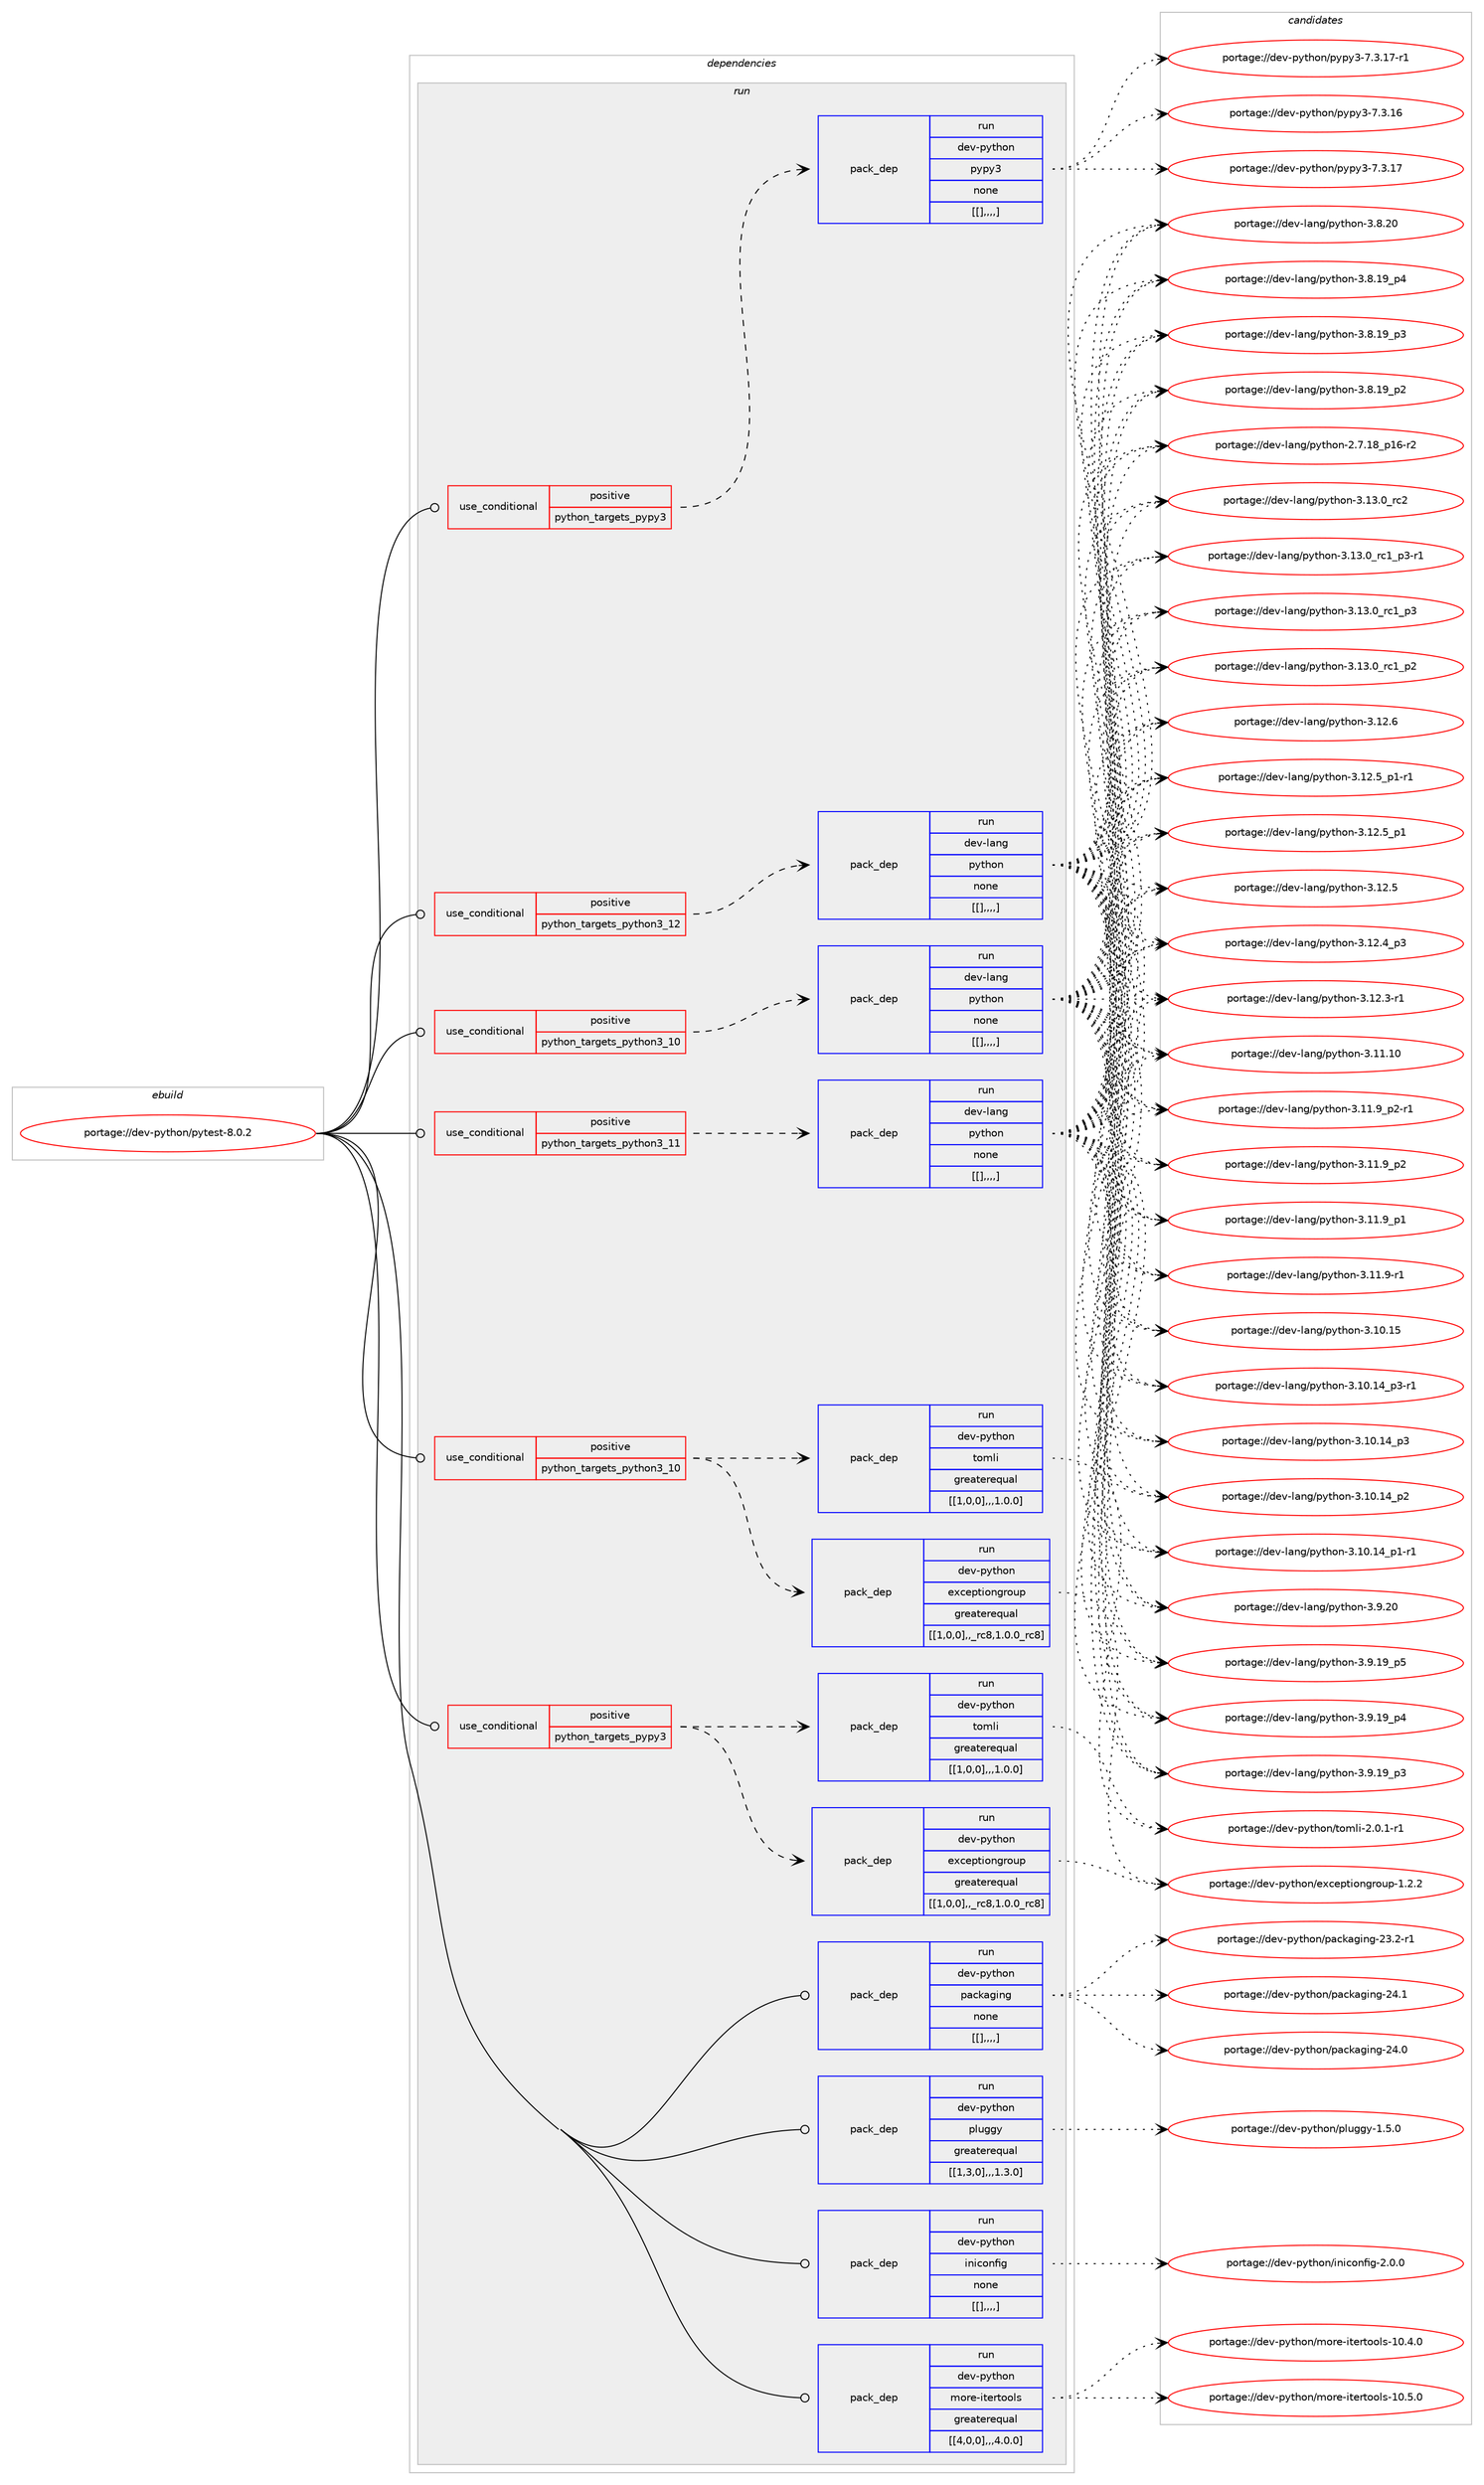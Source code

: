 digraph prolog {

# *************
# Graph options
# *************

newrank=true;
concentrate=true;
compound=true;
graph [rankdir=LR,fontname=Helvetica,fontsize=10,ranksep=1.5];#, ranksep=2.5, nodesep=0.2];
edge  [arrowhead=vee];
node  [fontname=Helvetica,fontsize=10];

# **********
# The ebuild
# **********

subgraph cluster_leftcol {
color=gray;
label=<<i>ebuild</i>>;
id [label="portage://dev-python/pytest-8.0.2", color=red, width=4, href="../dev-python/pytest-8.0.2.svg"];
}

# ****************
# The dependencies
# ****************

subgraph cluster_midcol {
color=gray;
label=<<i>dependencies</i>>;
subgraph cluster_compile {
fillcolor="#eeeeee";
style=filled;
label=<<i>compile</i>>;
}
subgraph cluster_compileandrun {
fillcolor="#eeeeee";
style=filled;
label=<<i>compile and run</i>>;
}
subgraph cluster_run {
fillcolor="#eeeeee";
style=filled;
label=<<i>run</i>>;
subgraph cond38743 {
dependency160692 [label=<<TABLE BORDER="0" CELLBORDER="1" CELLSPACING="0" CELLPADDING="4"><TR><TD ROWSPAN="3" CELLPADDING="10">use_conditional</TD></TR><TR><TD>positive</TD></TR><TR><TD>python_targets_pypy3</TD></TR></TABLE>>, shape=none, color=red];
subgraph pack120693 {
dependency160693 [label=<<TABLE BORDER="0" CELLBORDER="1" CELLSPACING="0" CELLPADDING="4" WIDTH="220"><TR><TD ROWSPAN="6" CELLPADDING="30">pack_dep</TD></TR><TR><TD WIDTH="110">run</TD></TR><TR><TD>dev-python</TD></TR><TR><TD>exceptiongroup</TD></TR><TR><TD>greaterequal</TD></TR><TR><TD>[[1,0,0],,_rc8,1.0.0_rc8]</TD></TR></TABLE>>, shape=none, color=blue];
}
dependency160692:e -> dependency160693:w [weight=20,style="dashed",arrowhead="vee"];
subgraph pack120694 {
dependency160694 [label=<<TABLE BORDER="0" CELLBORDER="1" CELLSPACING="0" CELLPADDING="4" WIDTH="220"><TR><TD ROWSPAN="6" CELLPADDING="30">pack_dep</TD></TR><TR><TD WIDTH="110">run</TD></TR><TR><TD>dev-python</TD></TR><TR><TD>tomli</TD></TR><TR><TD>greaterequal</TD></TR><TR><TD>[[1,0,0],,,1.0.0]</TD></TR></TABLE>>, shape=none, color=blue];
}
dependency160692:e -> dependency160694:w [weight=20,style="dashed",arrowhead="vee"];
}
id:e -> dependency160692:w [weight=20,style="solid",arrowhead="odot"];
subgraph cond38744 {
dependency160695 [label=<<TABLE BORDER="0" CELLBORDER="1" CELLSPACING="0" CELLPADDING="4"><TR><TD ROWSPAN="3" CELLPADDING="10">use_conditional</TD></TR><TR><TD>positive</TD></TR><TR><TD>python_targets_pypy3</TD></TR></TABLE>>, shape=none, color=red];
subgraph pack120695 {
dependency160696 [label=<<TABLE BORDER="0" CELLBORDER="1" CELLSPACING="0" CELLPADDING="4" WIDTH="220"><TR><TD ROWSPAN="6" CELLPADDING="30">pack_dep</TD></TR><TR><TD WIDTH="110">run</TD></TR><TR><TD>dev-python</TD></TR><TR><TD>pypy3</TD></TR><TR><TD>none</TD></TR><TR><TD>[[],,,,]</TD></TR></TABLE>>, shape=none, color=blue];
}
dependency160695:e -> dependency160696:w [weight=20,style="dashed",arrowhead="vee"];
}
id:e -> dependency160695:w [weight=20,style="solid",arrowhead="odot"];
subgraph cond38745 {
dependency160697 [label=<<TABLE BORDER="0" CELLBORDER="1" CELLSPACING="0" CELLPADDING="4"><TR><TD ROWSPAN="3" CELLPADDING="10">use_conditional</TD></TR><TR><TD>positive</TD></TR><TR><TD>python_targets_python3_10</TD></TR></TABLE>>, shape=none, color=red];
subgraph pack120696 {
dependency160698 [label=<<TABLE BORDER="0" CELLBORDER="1" CELLSPACING="0" CELLPADDING="4" WIDTH="220"><TR><TD ROWSPAN="6" CELLPADDING="30">pack_dep</TD></TR><TR><TD WIDTH="110">run</TD></TR><TR><TD>dev-lang</TD></TR><TR><TD>python</TD></TR><TR><TD>none</TD></TR><TR><TD>[[],,,,]</TD></TR></TABLE>>, shape=none, color=blue];
}
dependency160697:e -> dependency160698:w [weight=20,style="dashed",arrowhead="vee"];
}
id:e -> dependency160697:w [weight=20,style="solid",arrowhead="odot"];
subgraph cond38746 {
dependency160699 [label=<<TABLE BORDER="0" CELLBORDER="1" CELLSPACING="0" CELLPADDING="4"><TR><TD ROWSPAN="3" CELLPADDING="10">use_conditional</TD></TR><TR><TD>positive</TD></TR><TR><TD>python_targets_python3_10</TD></TR></TABLE>>, shape=none, color=red];
subgraph pack120697 {
dependency160700 [label=<<TABLE BORDER="0" CELLBORDER="1" CELLSPACING="0" CELLPADDING="4" WIDTH="220"><TR><TD ROWSPAN="6" CELLPADDING="30">pack_dep</TD></TR><TR><TD WIDTH="110">run</TD></TR><TR><TD>dev-python</TD></TR><TR><TD>exceptiongroup</TD></TR><TR><TD>greaterequal</TD></TR><TR><TD>[[1,0,0],,_rc8,1.0.0_rc8]</TD></TR></TABLE>>, shape=none, color=blue];
}
dependency160699:e -> dependency160700:w [weight=20,style="dashed",arrowhead="vee"];
subgraph pack120698 {
dependency160701 [label=<<TABLE BORDER="0" CELLBORDER="1" CELLSPACING="0" CELLPADDING="4" WIDTH="220"><TR><TD ROWSPAN="6" CELLPADDING="30">pack_dep</TD></TR><TR><TD WIDTH="110">run</TD></TR><TR><TD>dev-python</TD></TR><TR><TD>tomli</TD></TR><TR><TD>greaterequal</TD></TR><TR><TD>[[1,0,0],,,1.0.0]</TD></TR></TABLE>>, shape=none, color=blue];
}
dependency160699:e -> dependency160701:w [weight=20,style="dashed",arrowhead="vee"];
}
id:e -> dependency160699:w [weight=20,style="solid",arrowhead="odot"];
subgraph cond38747 {
dependency160702 [label=<<TABLE BORDER="0" CELLBORDER="1" CELLSPACING="0" CELLPADDING="4"><TR><TD ROWSPAN="3" CELLPADDING="10">use_conditional</TD></TR><TR><TD>positive</TD></TR><TR><TD>python_targets_python3_11</TD></TR></TABLE>>, shape=none, color=red];
subgraph pack120699 {
dependency160703 [label=<<TABLE BORDER="0" CELLBORDER="1" CELLSPACING="0" CELLPADDING="4" WIDTH="220"><TR><TD ROWSPAN="6" CELLPADDING="30">pack_dep</TD></TR><TR><TD WIDTH="110">run</TD></TR><TR><TD>dev-lang</TD></TR><TR><TD>python</TD></TR><TR><TD>none</TD></TR><TR><TD>[[],,,,]</TD></TR></TABLE>>, shape=none, color=blue];
}
dependency160702:e -> dependency160703:w [weight=20,style="dashed",arrowhead="vee"];
}
id:e -> dependency160702:w [weight=20,style="solid",arrowhead="odot"];
subgraph cond38748 {
dependency160704 [label=<<TABLE BORDER="0" CELLBORDER="1" CELLSPACING="0" CELLPADDING="4"><TR><TD ROWSPAN="3" CELLPADDING="10">use_conditional</TD></TR><TR><TD>positive</TD></TR><TR><TD>python_targets_python3_12</TD></TR></TABLE>>, shape=none, color=red];
subgraph pack120700 {
dependency160705 [label=<<TABLE BORDER="0" CELLBORDER="1" CELLSPACING="0" CELLPADDING="4" WIDTH="220"><TR><TD ROWSPAN="6" CELLPADDING="30">pack_dep</TD></TR><TR><TD WIDTH="110">run</TD></TR><TR><TD>dev-lang</TD></TR><TR><TD>python</TD></TR><TR><TD>none</TD></TR><TR><TD>[[],,,,]</TD></TR></TABLE>>, shape=none, color=blue];
}
dependency160704:e -> dependency160705:w [weight=20,style="dashed",arrowhead="vee"];
}
id:e -> dependency160704:w [weight=20,style="solid",arrowhead="odot"];
subgraph pack120701 {
dependency160706 [label=<<TABLE BORDER="0" CELLBORDER="1" CELLSPACING="0" CELLPADDING="4" WIDTH="220"><TR><TD ROWSPAN="6" CELLPADDING="30">pack_dep</TD></TR><TR><TD WIDTH="110">run</TD></TR><TR><TD>dev-python</TD></TR><TR><TD>iniconfig</TD></TR><TR><TD>none</TD></TR><TR><TD>[[],,,,]</TD></TR></TABLE>>, shape=none, color=blue];
}
id:e -> dependency160706:w [weight=20,style="solid",arrowhead="odot"];
subgraph pack120702 {
dependency160707 [label=<<TABLE BORDER="0" CELLBORDER="1" CELLSPACING="0" CELLPADDING="4" WIDTH="220"><TR><TD ROWSPAN="6" CELLPADDING="30">pack_dep</TD></TR><TR><TD WIDTH="110">run</TD></TR><TR><TD>dev-python</TD></TR><TR><TD>more-itertools</TD></TR><TR><TD>greaterequal</TD></TR><TR><TD>[[4,0,0],,,4.0.0]</TD></TR></TABLE>>, shape=none, color=blue];
}
id:e -> dependency160707:w [weight=20,style="solid",arrowhead="odot"];
subgraph pack120703 {
dependency160708 [label=<<TABLE BORDER="0" CELLBORDER="1" CELLSPACING="0" CELLPADDING="4" WIDTH="220"><TR><TD ROWSPAN="6" CELLPADDING="30">pack_dep</TD></TR><TR><TD WIDTH="110">run</TD></TR><TR><TD>dev-python</TD></TR><TR><TD>packaging</TD></TR><TR><TD>none</TD></TR><TR><TD>[[],,,,]</TD></TR></TABLE>>, shape=none, color=blue];
}
id:e -> dependency160708:w [weight=20,style="solid",arrowhead="odot"];
subgraph pack120704 {
dependency160709 [label=<<TABLE BORDER="0" CELLBORDER="1" CELLSPACING="0" CELLPADDING="4" WIDTH="220"><TR><TD ROWSPAN="6" CELLPADDING="30">pack_dep</TD></TR><TR><TD WIDTH="110">run</TD></TR><TR><TD>dev-python</TD></TR><TR><TD>pluggy</TD></TR><TR><TD>greaterequal</TD></TR><TR><TD>[[1,3,0],,,1.3.0]</TD></TR></TABLE>>, shape=none, color=blue];
}
id:e -> dependency160709:w [weight=20,style="solid",arrowhead="odot"];
}
}

# **************
# The candidates
# **************

subgraph cluster_choices {
rank=same;
color=gray;
label=<<i>candidates</i>>;

subgraph choice120693 {
color=black;
nodesep=1;
choice100101118451121211161041111104710112099101112116105111110103114111117112454946504650 [label="portage://dev-python/exceptiongroup-1.2.2", color=red, width=4,href="../dev-python/exceptiongroup-1.2.2.svg"];
dependency160693:e -> choice100101118451121211161041111104710112099101112116105111110103114111117112454946504650:w [style=dotted,weight="100"];
}
subgraph choice120694 {
color=black;
nodesep=1;
choice10010111845112121116104111110471161111091081054550464846494511449 [label="portage://dev-python/tomli-2.0.1-r1", color=red, width=4,href="../dev-python/tomli-2.0.1-r1.svg"];
dependency160694:e -> choice10010111845112121116104111110471161111091081054550464846494511449:w [style=dotted,weight="100"];
}
subgraph choice120695 {
color=black;
nodesep=1;
choice100101118451121211161041111104711212111212151455546514649554511449 [label="portage://dev-python/pypy3-7.3.17-r1", color=red, width=4,href="../dev-python/pypy3-7.3.17-r1.svg"];
choice10010111845112121116104111110471121211121215145554651464955 [label="portage://dev-python/pypy3-7.3.17", color=red, width=4,href="../dev-python/pypy3-7.3.17.svg"];
choice10010111845112121116104111110471121211121215145554651464954 [label="portage://dev-python/pypy3-7.3.16", color=red, width=4,href="../dev-python/pypy3-7.3.16.svg"];
dependency160696:e -> choice100101118451121211161041111104711212111212151455546514649554511449:w [style=dotted,weight="100"];
dependency160696:e -> choice10010111845112121116104111110471121211121215145554651464955:w [style=dotted,weight="100"];
dependency160696:e -> choice10010111845112121116104111110471121211121215145554651464954:w [style=dotted,weight="100"];
}
subgraph choice120696 {
color=black;
nodesep=1;
choice10010111845108971101034711212111610411111045514649514648951149950 [label="portage://dev-lang/python-3.13.0_rc2", color=red, width=4,href="../dev-lang/python-3.13.0_rc2.svg"];
choice1001011184510897110103471121211161041111104551464951464895114994995112514511449 [label="portage://dev-lang/python-3.13.0_rc1_p3-r1", color=red, width=4,href="../dev-lang/python-3.13.0_rc1_p3-r1.svg"];
choice100101118451089711010347112121116104111110455146495146489511499499511251 [label="portage://dev-lang/python-3.13.0_rc1_p3", color=red, width=4,href="../dev-lang/python-3.13.0_rc1_p3.svg"];
choice100101118451089711010347112121116104111110455146495146489511499499511250 [label="portage://dev-lang/python-3.13.0_rc1_p2", color=red, width=4,href="../dev-lang/python-3.13.0_rc1_p2.svg"];
choice10010111845108971101034711212111610411111045514649504654 [label="portage://dev-lang/python-3.12.6", color=red, width=4,href="../dev-lang/python-3.12.6.svg"];
choice1001011184510897110103471121211161041111104551464950465395112494511449 [label="portage://dev-lang/python-3.12.5_p1-r1", color=red, width=4,href="../dev-lang/python-3.12.5_p1-r1.svg"];
choice100101118451089711010347112121116104111110455146495046539511249 [label="portage://dev-lang/python-3.12.5_p1", color=red, width=4,href="../dev-lang/python-3.12.5_p1.svg"];
choice10010111845108971101034711212111610411111045514649504653 [label="portage://dev-lang/python-3.12.5", color=red, width=4,href="../dev-lang/python-3.12.5.svg"];
choice100101118451089711010347112121116104111110455146495046529511251 [label="portage://dev-lang/python-3.12.4_p3", color=red, width=4,href="../dev-lang/python-3.12.4_p3.svg"];
choice100101118451089711010347112121116104111110455146495046514511449 [label="portage://dev-lang/python-3.12.3-r1", color=red, width=4,href="../dev-lang/python-3.12.3-r1.svg"];
choice1001011184510897110103471121211161041111104551464949464948 [label="portage://dev-lang/python-3.11.10", color=red, width=4,href="../dev-lang/python-3.11.10.svg"];
choice1001011184510897110103471121211161041111104551464949465795112504511449 [label="portage://dev-lang/python-3.11.9_p2-r1", color=red, width=4,href="../dev-lang/python-3.11.9_p2-r1.svg"];
choice100101118451089711010347112121116104111110455146494946579511250 [label="portage://dev-lang/python-3.11.9_p2", color=red, width=4,href="../dev-lang/python-3.11.9_p2.svg"];
choice100101118451089711010347112121116104111110455146494946579511249 [label="portage://dev-lang/python-3.11.9_p1", color=red, width=4,href="../dev-lang/python-3.11.9_p1.svg"];
choice100101118451089711010347112121116104111110455146494946574511449 [label="portage://dev-lang/python-3.11.9-r1", color=red, width=4,href="../dev-lang/python-3.11.9-r1.svg"];
choice1001011184510897110103471121211161041111104551464948464953 [label="portage://dev-lang/python-3.10.15", color=red, width=4,href="../dev-lang/python-3.10.15.svg"];
choice100101118451089711010347112121116104111110455146494846495295112514511449 [label="portage://dev-lang/python-3.10.14_p3-r1", color=red, width=4,href="../dev-lang/python-3.10.14_p3-r1.svg"];
choice10010111845108971101034711212111610411111045514649484649529511251 [label="portage://dev-lang/python-3.10.14_p3", color=red, width=4,href="../dev-lang/python-3.10.14_p3.svg"];
choice10010111845108971101034711212111610411111045514649484649529511250 [label="portage://dev-lang/python-3.10.14_p2", color=red, width=4,href="../dev-lang/python-3.10.14_p2.svg"];
choice100101118451089711010347112121116104111110455146494846495295112494511449 [label="portage://dev-lang/python-3.10.14_p1-r1", color=red, width=4,href="../dev-lang/python-3.10.14_p1-r1.svg"];
choice10010111845108971101034711212111610411111045514657465048 [label="portage://dev-lang/python-3.9.20", color=red, width=4,href="../dev-lang/python-3.9.20.svg"];
choice100101118451089711010347112121116104111110455146574649579511253 [label="portage://dev-lang/python-3.9.19_p5", color=red, width=4,href="../dev-lang/python-3.9.19_p5.svg"];
choice100101118451089711010347112121116104111110455146574649579511252 [label="portage://dev-lang/python-3.9.19_p4", color=red, width=4,href="../dev-lang/python-3.9.19_p4.svg"];
choice100101118451089711010347112121116104111110455146574649579511251 [label="portage://dev-lang/python-3.9.19_p3", color=red, width=4,href="../dev-lang/python-3.9.19_p3.svg"];
choice10010111845108971101034711212111610411111045514656465048 [label="portage://dev-lang/python-3.8.20", color=red, width=4,href="../dev-lang/python-3.8.20.svg"];
choice100101118451089711010347112121116104111110455146564649579511252 [label="portage://dev-lang/python-3.8.19_p4", color=red, width=4,href="../dev-lang/python-3.8.19_p4.svg"];
choice100101118451089711010347112121116104111110455146564649579511251 [label="portage://dev-lang/python-3.8.19_p3", color=red, width=4,href="../dev-lang/python-3.8.19_p3.svg"];
choice100101118451089711010347112121116104111110455146564649579511250 [label="portage://dev-lang/python-3.8.19_p2", color=red, width=4,href="../dev-lang/python-3.8.19_p2.svg"];
choice100101118451089711010347112121116104111110455046554649569511249544511450 [label="portage://dev-lang/python-2.7.18_p16-r2", color=red, width=4,href="../dev-lang/python-2.7.18_p16-r2.svg"];
dependency160698:e -> choice10010111845108971101034711212111610411111045514649514648951149950:w [style=dotted,weight="100"];
dependency160698:e -> choice1001011184510897110103471121211161041111104551464951464895114994995112514511449:w [style=dotted,weight="100"];
dependency160698:e -> choice100101118451089711010347112121116104111110455146495146489511499499511251:w [style=dotted,weight="100"];
dependency160698:e -> choice100101118451089711010347112121116104111110455146495146489511499499511250:w [style=dotted,weight="100"];
dependency160698:e -> choice10010111845108971101034711212111610411111045514649504654:w [style=dotted,weight="100"];
dependency160698:e -> choice1001011184510897110103471121211161041111104551464950465395112494511449:w [style=dotted,weight="100"];
dependency160698:e -> choice100101118451089711010347112121116104111110455146495046539511249:w [style=dotted,weight="100"];
dependency160698:e -> choice10010111845108971101034711212111610411111045514649504653:w [style=dotted,weight="100"];
dependency160698:e -> choice100101118451089711010347112121116104111110455146495046529511251:w [style=dotted,weight="100"];
dependency160698:e -> choice100101118451089711010347112121116104111110455146495046514511449:w [style=dotted,weight="100"];
dependency160698:e -> choice1001011184510897110103471121211161041111104551464949464948:w [style=dotted,weight="100"];
dependency160698:e -> choice1001011184510897110103471121211161041111104551464949465795112504511449:w [style=dotted,weight="100"];
dependency160698:e -> choice100101118451089711010347112121116104111110455146494946579511250:w [style=dotted,weight="100"];
dependency160698:e -> choice100101118451089711010347112121116104111110455146494946579511249:w [style=dotted,weight="100"];
dependency160698:e -> choice100101118451089711010347112121116104111110455146494946574511449:w [style=dotted,weight="100"];
dependency160698:e -> choice1001011184510897110103471121211161041111104551464948464953:w [style=dotted,weight="100"];
dependency160698:e -> choice100101118451089711010347112121116104111110455146494846495295112514511449:w [style=dotted,weight="100"];
dependency160698:e -> choice10010111845108971101034711212111610411111045514649484649529511251:w [style=dotted,weight="100"];
dependency160698:e -> choice10010111845108971101034711212111610411111045514649484649529511250:w [style=dotted,weight="100"];
dependency160698:e -> choice100101118451089711010347112121116104111110455146494846495295112494511449:w [style=dotted,weight="100"];
dependency160698:e -> choice10010111845108971101034711212111610411111045514657465048:w [style=dotted,weight="100"];
dependency160698:e -> choice100101118451089711010347112121116104111110455146574649579511253:w [style=dotted,weight="100"];
dependency160698:e -> choice100101118451089711010347112121116104111110455146574649579511252:w [style=dotted,weight="100"];
dependency160698:e -> choice100101118451089711010347112121116104111110455146574649579511251:w [style=dotted,weight="100"];
dependency160698:e -> choice10010111845108971101034711212111610411111045514656465048:w [style=dotted,weight="100"];
dependency160698:e -> choice100101118451089711010347112121116104111110455146564649579511252:w [style=dotted,weight="100"];
dependency160698:e -> choice100101118451089711010347112121116104111110455146564649579511251:w [style=dotted,weight="100"];
dependency160698:e -> choice100101118451089711010347112121116104111110455146564649579511250:w [style=dotted,weight="100"];
dependency160698:e -> choice100101118451089711010347112121116104111110455046554649569511249544511450:w [style=dotted,weight="100"];
}
subgraph choice120697 {
color=black;
nodesep=1;
choice100101118451121211161041111104710112099101112116105111110103114111117112454946504650 [label="portage://dev-python/exceptiongroup-1.2.2", color=red, width=4,href="../dev-python/exceptiongroup-1.2.2.svg"];
dependency160700:e -> choice100101118451121211161041111104710112099101112116105111110103114111117112454946504650:w [style=dotted,weight="100"];
}
subgraph choice120698 {
color=black;
nodesep=1;
choice10010111845112121116104111110471161111091081054550464846494511449 [label="portage://dev-python/tomli-2.0.1-r1", color=red, width=4,href="../dev-python/tomli-2.0.1-r1.svg"];
dependency160701:e -> choice10010111845112121116104111110471161111091081054550464846494511449:w [style=dotted,weight="100"];
}
subgraph choice120699 {
color=black;
nodesep=1;
choice10010111845108971101034711212111610411111045514649514648951149950 [label="portage://dev-lang/python-3.13.0_rc2", color=red, width=4,href="../dev-lang/python-3.13.0_rc2.svg"];
choice1001011184510897110103471121211161041111104551464951464895114994995112514511449 [label="portage://dev-lang/python-3.13.0_rc1_p3-r1", color=red, width=4,href="../dev-lang/python-3.13.0_rc1_p3-r1.svg"];
choice100101118451089711010347112121116104111110455146495146489511499499511251 [label="portage://dev-lang/python-3.13.0_rc1_p3", color=red, width=4,href="../dev-lang/python-3.13.0_rc1_p3.svg"];
choice100101118451089711010347112121116104111110455146495146489511499499511250 [label="portage://dev-lang/python-3.13.0_rc1_p2", color=red, width=4,href="../dev-lang/python-3.13.0_rc1_p2.svg"];
choice10010111845108971101034711212111610411111045514649504654 [label="portage://dev-lang/python-3.12.6", color=red, width=4,href="../dev-lang/python-3.12.6.svg"];
choice1001011184510897110103471121211161041111104551464950465395112494511449 [label="portage://dev-lang/python-3.12.5_p1-r1", color=red, width=4,href="../dev-lang/python-3.12.5_p1-r1.svg"];
choice100101118451089711010347112121116104111110455146495046539511249 [label="portage://dev-lang/python-3.12.5_p1", color=red, width=4,href="../dev-lang/python-3.12.5_p1.svg"];
choice10010111845108971101034711212111610411111045514649504653 [label="portage://dev-lang/python-3.12.5", color=red, width=4,href="../dev-lang/python-3.12.5.svg"];
choice100101118451089711010347112121116104111110455146495046529511251 [label="portage://dev-lang/python-3.12.4_p3", color=red, width=4,href="../dev-lang/python-3.12.4_p3.svg"];
choice100101118451089711010347112121116104111110455146495046514511449 [label="portage://dev-lang/python-3.12.3-r1", color=red, width=4,href="../dev-lang/python-3.12.3-r1.svg"];
choice1001011184510897110103471121211161041111104551464949464948 [label="portage://dev-lang/python-3.11.10", color=red, width=4,href="../dev-lang/python-3.11.10.svg"];
choice1001011184510897110103471121211161041111104551464949465795112504511449 [label="portage://dev-lang/python-3.11.9_p2-r1", color=red, width=4,href="../dev-lang/python-3.11.9_p2-r1.svg"];
choice100101118451089711010347112121116104111110455146494946579511250 [label="portage://dev-lang/python-3.11.9_p2", color=red, width=4,href="../dev-lang/python-3.11.9_p2.svg"];
choice100101118451089711010347112121116104111110455146494946579511249 [label="portage://dev-lang/python-3.11.9_p1", color=red, width=4,href="../dev-lang/python-3.11.9_p1.svg"];
choice100101118451089711010347112121116104111110455146494946574511449 [label="portage://dev-lang/python-3.11.9-r1", color=red, width=4,href="../dev-lang/python-3.11.9-r1.svg"];
choice1001011184510897110103471121211161041111104551464948464953 [label="portage://dev-lang/python-3.10.15", color=red, width=4,href="../dev-lang/python-3.10.15.svg"];
choice100101118451089711010347112121116104111110455146494846495295112514511449 [label="portage://dev-lang/python-3.10.14_p3-r1", color=red, width=4,href="../dev-lang/python-3.10.14_p3-r1.svg"];
choice10010111845108971101034711212111610411111045514649484649529511251 [label="portage://dev-lang/python-3.10.14_p3", color=red, width=4,href="../dev-lang/python-3.10.14_p3.svg"];
choice10010111845108971101034711212111610411111045514649484649529511250 [label="portage://dev-lang/python-3.10.14_p2", color=red, width=4,href="../dev-lang/python-3.10.14_p2.svg"];
choice100101118451089711010347112121116104111110455146494846495295112494511449 [label="portage://dev-lang/python-3.10.14_p1-r1", color=red, width=4,href="../dev-lang/python-3.10.14_p1-r1.svg"];
choice10010111845108971101034711212111610411111045514657465048 [label="portage://dev-lang/python-3.9.20", color=red, width=4,href="../dev-lang/python-3.9.20.svg"];
choice100101118451089711010347112121116104111110455146574649579511253 [label="portage://dev-lang/python-3.9.19_p5", color=red, width=4,href="../dev-lang/python-3.9.19_p5.svg"];
choice100101118451089711010347112121116104111110455146574649579511252 [label="portage://dev-lang/python-3.9.19_p4", color=red, width=4,href="../dev-lang/python-3.9.19_p4.svg"];
choice100101118451089711010347112121116104111110455146574649579511251 [label="portage://dev-lang/python-3.9.19_p3", color=red, width=4,href="../dev-lang/python-3.9.19_p3.svg"];
choice10010111845108971101034711212111610411111045514656465048 [label="portage://dev-lang/python-3.8.20", color=red, width=4,href="../dev-lang/python-3.8.20.svg"];
choice100101118451089711010347112121116104111110455146564649579511252 [label="portage://dev-lang/python-3.8.19_p4", color=red, width=4,href="../dev-lang/python-3.8.19_p4.svg"];
choice100101118451089711010347112121116104111110455146564649579511251 [label="portage://dev-lang/python-3.8.19_p3", color=red, width=4,href="../dev-lang/python-3.8.19_p3.svg"];
choice100101118451089711010347112121116104111110455146564649579511250 [label="portage://dev-lang/python-3.8.19_p2", color=red, width=4,href="../dev-lang/python-3.8.19_p2.svg"];
choice100101118451089711010347112121116104111110455046554649569511249544511450 [label="portage://dev-lang/python-2.7.18_p16-r2", color=red, width=4,href="../dev-lang/python-2.7.18_p16-r2.svg"];
dependency160703:e -> choice10010111845108971101034711212111610411111045514649514648951149950:w [style=dotted,weight="100"];
dependency160703:e -> choice1001011184510897110103471121211161041111104551464951464895114994995112514511449:w [style=dotted,weight="100"];
dependency160703:e -> choice100101118451089711010347112121116104111110455146495146489511499499511251:w [style=dotted,weight="100"];
dependency160703:e -> choice100101118451089711010347112121116104111110455146495146489511499499511250:w [style=dotted,weight="100"];
dependency160703:e -> choice10010111845108971101034711212111610411111045514649504654:w [style=dotted,weight="100"];
dependency160703:e -> choice1001011184510897110103471121211161041111104551464950465395112494511449:w [style=dotted,weight="100"];
dependency160703:e -> choice100101118451089711010347112121116104111110455146495046539511249:w [style=dotted,weight="100"];
dependency160703:e -> choice10010111845108971101034711212111610411111045514649504653:w [style=dotted,weight="100"];
dependency160703:e -> choice100101118451089711010347112121116104111110455146495046529511251:w [style=dotted,weight="100"];
dependency160703:e -> choice100101118451089711010347112121116104111110455146495046514511449:w [style=dotted,weight="100"];
dependency160703:e -> choice1001011184510897110103471121211161041111104551464949464948:w [style=dotted,weight="100"];
dependency160703:e -> choice1001011184510897110103471121211161041111104551464949465795112504511449:w [style=dotted,weight="100"];
dependency160703:e -> choice100101118451089711010347112121116104111110455146494946579511250:w [style=dotted,weight="100"];
dependency160703:e -> choice100101118451089711010347112121116104111110455146494946579511249:w [style=dotted,weight="100"];
dependency160703:e -> choice100101118451089711010347112121116104111110455146494946574511449:w [style=dotted,weight="100"];
dependency160703:e -> choice1001011184510897110103471121211161041111104551464948464953:w [style=dotted,weight="100"];
dependency160703:e -> choice100101118451089711010347112121116104111110455146494846495295112514511449:w [style=dotted,weight="100"];
dependency160703:e -> choice10010111845108971101034711212111610411111045514649484649529511251:w [style=dotted,weight="100"];
dependency160703:e -> choice10010111845108971101034711212111610411111045514649484649529511250:w [style=dotted,weight="100"];
dependency160703:e -> choice100101118451089711010347112121116104111110455146494846495295112494511449:w [style=dotted,weight="100"];
dependency160703:e -> choice10010111845108971101034711212111610411111045514657465048:w [style=dotted,weight="100"];
dependency160703:e -> choice100101118451089711010347112121116104111110455146574649579511253:w [style=dotted,weight="100"];
dependency160703:e -> choice100101118451089711010347112121116104111110455146574649579511252:w [style=dotted,weight="100"];
dependency160703:e -> choice100101118451089711010347112121116104111110455146574649579511251:w [style=dotted,weight="100"];
dependency160703:e -> choice10010111845108971101034711212111610411111045514656465048:w [style=dotted,weight="100"];
dependency160703:e -> choice100101118451089711010347112121116104111110455146564649579511252:w [style=dotted,weight="100"];
dependency160703:e -> choice100101118451089711010347112121116104111110455146564649579511251:w [style=dotted,weight="100"];
dependency160703:e -> choice100101118451089711010347112121116104111110455146564649579511250:w [style=dotted,weight="100"];
dependency160703:e -> choice100101118451089711010347112121116104111110455046554649569511249544511450:w [style=dotted,weight="100"];
}
subgraph choice120700 {
color=black;
nodesep=1;
choice10010111845108971101034711212111610411111045514649514648951149950 [label="portage://dev-lang/python-3.13.0_rc2", color=red, width=4,href="../dev-lang/python-3.13.0_rc2.svg"];
choice1001011184510897110103471121211161041111104551464951464895114994995112514511449 [label="portage://dev-lang/python-3.13.0_rc1_p3-r1", color=red, width=4,href="../dev-lang/python-3.13.0_rc1_p3-r1.svg"];
choice100101118451089711010347112121116104111110455146495146489511499499511251 [label="portage://dev-lang/python-3.13.0_rc1_p3", color=red, width=4,href="../dev-lang/python-3.13.0_rc1_p3.svg"];
choice100101118451089711010347112121116104111110455146495146489511499499511250 [label="portage://dev-lang/python-3.13.0_rc1_p2", color=red, width=4,href="../dev-lang/python-3.13.0_rc1_p2.svg"];
choice10010111845108971101034711212111610411111045514649504654 [label="portage://dev-lang/python-3.12.6", color=red, width=4,href="../dev-lang/python-3.12.6.svg"];
choice1001011184510897110103471121211161041111104551464950465395112494511449 [label="portage://dev-lang/python-3.12.5_p1-r1", color=red, width=4,href="../dev-lang/python-3.12.5_p1-r1.svg"];
choice100101118451089711010347112121116104111110455146495046539511249 [label="portage://dev-lang/python-3.12.5_p1", color=red, width=4,href="../dev-lang/python-3.12.5_p1.svg"];
choice10010111845108971101034711212111610411111045514649504653 [label="portage://dev-lang/python-3.12.5", color=red, width=4,href="../dev-lang/python-3.12.5.svg"];
choice100101118451089711010347112121116104111110455146495046529511251 [label="portage://dev-lang/python-3.12.4_p3", color=red, width=4,href="../dev-lang/python-3.12.4_p3.svg"];
choice100101118451089711010347112121116104111110455146495046514511449 [label="portage://dev-lang/python-3.12.3-r1", color=red, width=4,href="../dev-lang/python-3.12.3-r1.svg"];
choice1001011184510897110103471121211161041111104551464949464948 [label="portage://dev-lang/python-3.11.10", color=red, width=4,href="../dev-lang/python-3.11.10.svg"];
choice1001011184510897110103471121211161041111104551464949465795112504511449 [label="portage://dev-lang/python-3.11.9_p2-r1", color=red, width=4,href="../dev-lang/python-3.11.9_p2-r1.svg"];
choice100101118451089711010347112121116104111110455146494946579511250 [label="portage://dev-lang/python-3.11.9_p2", color=red, width=4,href="../dev-lang/python-3.11.9_p2.svg"];
choice100101118451089711010347112121116104111110455146494946579511249 [label="portage://dev-lang/python-3.11.9_p1", color=red, width=4,href="../dev-lang/python-3.11.9_p1.svg"];
choice100101118451089711010347112121116104111110455146494946574511449 [label="portage://dev-lang/python-3.11.9-r1", color=red, width=4,href="../dev-lang/python-3.11.9-r1.svg"];
choice1001011184510897110103471121211161041111104551464948464953 [label="portage://dev-lang/python-3.10.15", color=red, width=4,href="../dev-lang/python-3.10.15.svg"];
choice100101118451089711010347112121116104111110455146494846495295112514511449 [label="portage://dev-lang/python-3.10.14_p3-r1", color=red, width=4,href="../dev-lang/python-3.10.14_p3-r1.svg"];
choice10010111845108971101034711212111610411111045514649484649529511251 [label="portage://dev-lang/python-3.10.14_p3", color=red, width=4,href="../dev-lang/python-3.10.14_p3.svg"];
choice10010111845108971101034711212111610411111045514649484649529511250 [label="portage://dev-lang/python-3.10.14_p2", color=red, width=4,href="../dev-lang/python-3.10.14_p2.svg"];
choice100101118451089711010347112121116104111110455146494846495295112494511449 [label="portage://dev-lang/python-3.10.14_p1-r1", color=red, width=4,href="../dev-lang/python-3.10.14_p1-r1.svg"];
choice10010111845108971101034711212111610411111045514657465048 [label="portage://dev-lang/python-3.9.20", color=red, width=4,href="../dev-lang/python-3.9.20.svg"];
choice100101118451089711010347112121116104111110455146574649579511253 [label="portage://dev-lang/python-3.9.19_p5", color=red, width=4,href="../dev-lang/python-3.9.19_p5.svg"];
choice100101118451089711010347112121116104111110455146574649579511252 [label="portage://dev-lang/python-3.9.19_p4", color=red, width=4,href="../dev-lang/python-3.9.19_p4.svg"];
choice100101118451089711010347112121116104111110455146574649579511251 [label="portage://dev-lang/python-3.9.19_p3", color=red, width=4,href="../dev-lang/python-3.9.19_p3.svg"];
choice10010111845108971101034711212111610411111045514656465048 [label="portage://dev-lang/python-3.8.20", color=red, width=4,href="../dev-lang/python-3.8.20.svg"];
choice100101118451089711010347112121116104111110455146564649579511252 [label="portage://dev-lang/python-3.8.19_p4", color=red, width=4,href="../dev-lang/python-3.8.19_p4.svg"];
choice100101118451089711010347112121116104111110455146564649579511251 [label="portage://dev-lang/python-3.8.19_p3", color=red, width=4,href="../dev-lang/python-3.8.19_p3.svg"];
choice100101118451089711010347112121116104111110455146564649579511250 [label="portage://dev-lang/python-3.8.19_p2", color=red, width=4,href="../dev-lang/python-3.8.19_p2.svg"];
choice100101118451089711010347112121116104111110455046554649569511249544511450 [label="portage://dev-lang/python-2.7.18_p16-r2", color=red, width=4,href="../dev-lang/python-2.7.18_p16-r2.svg"];
dependency160705:e -> choice10010111845108971101034711212111610411111045514649514648951149950:w [style=dotted,weight="100"];
dependency160705:e -> choice1001011184510897110103471121211161041111104551464951464895114994995112514511449:w [style=dotted,weight="100"];
dependency160705:e -> choice100101118451089711010347112121116104111110455146495146489511499499511251:w [style=dotted,weight="100"];
dependency160705:e -> choice100101118451089711010347112121116104111110455146495146489511499499511250:w [style=dotted,weight="100"];
dependency160705:e -> choice10010111845108971101034711212111610411111045514649504654:w [style=dotted,weight="100"];
dependency160705:e -> choice1001011184510897110103471121211161041111104551464950465395112494511449:w [style=dotted,weight="100"];
dependency160705:e -> choice100101118451089711010347112121116104111110455146495046539511249:w [style=dotted,weight="100"];
dependency160705:e -> choice10010111845108971101034711212111610411111045514649504653:w [style=dotted,weight="100"];
dependency160705:e -> choice100101118451089711010347112121116104111110455146495046529511251:w [style=dotted,weight="100"];
dependency160705:e -> choice100101118451089711010347112121116104111110455146495046514511449:w [style=dotted,weight="100"];
dependency160705:e -> choice1001011184510897110103471121211161041111104551464949464948:w [style=dotted,weight="100"];
dependency160705:e -> choice1001011184510897110103471121211161041111104551464949465795112504511449:w [style=dotted,weight="100"];
dependency160705:e -> choice100101118451089711010347112121116104111110455146494946579511250:w [style=dotted,weight="100"];
dependency160705:e -> choice100101118451089711010347112121116104111110455146494946579511249:w [style=dotted,weight="100"];
dependency160705:e -> choice100101118451089711010347112121116104111110455146494946574511449:w [style=dotted,weight="100"];
dependency160705:e -> choice1001011184510897110103471121211161041111104551464948464953:w [style=dotted,weight="100"];
dependency160705:e -> choice100101118451089711010347112121116104111110455146494846495295112514511449:w [style=dotted,weight="100"];
dependency160705:e -> choice10010111845108971101034711212111610411111045514649484649529511251:w [style=dotted,weight="100"];
dependency160705:e -> choice10010111845108971101034711212111610411111045514649484649529511250:w [style=dotted,weight="100"];
dependency160705:e -> choice100101118451089711010347112121116104111110455146494846495295112494511449:w [style=dotted,weight="100"];
dependency160705:e -> choice10010111845108971101034711212111610411111045514657465048:w [style=dotted,weight="100"];
dependency160705:e -> choice100101118451089711010347112121116104111110455146574649579511253:w [style=dotted,weight="100"];
dependency160705:e -> choice100101118451089711010347112121116104111110455146574649579511252:w [style=dotted,weight="100"];
dependency160705:e -> choice100101118451089711010347112121116104111110455146574649579511251:w [style=dotted,weight="100"];
dependency160705:e -> choice10010111845108971101034711212111610411111045514656465048:w [style=dotted,weight="100"];
dependency160705:e -> choice100101118451089711010347112121116104111110455146564649579511252:w [style=dotted,weight="100"];
dependency160705:e -> choice100101118451089711010347112121116104111110455146564649579511251:w [style=dotted,weight="100"];
dependency160705:e -> choice100101118451089711010347112121116104111110455146564649579511250:w [style=dotted,weight="100"];
dependency160705:e -> choice100101118451089711010347112121116104111110455046554649569511249544511450:w [style=dotted,weight="100"];
}
subgraph choice120701 {
color=black;
nodesep=1;
choice100101118451121211161041111104710511010599111110102105103455046484648 [label="portage://dev-python/iniconfig-2.0.0", color=red, width=4,href="../dev-python/iniconfig-2.0.0.svg"];
dependency160706:e -> choice100101118451121211161041111104710511010599111110102105103455046484648:w [style=dotted,weight="100"];
}
subgraph choice120702 {
color=black;
nodesep=1;
choice10010111845112121116104111110471091111141014510511610111411611111110811545494846534648 [label="portage://dev-python/more-itertools-10.5.0", color=red, width=4,href="../dev-python/more-itertools-10.5.0.svg"];
choice10010111845112121116104111110471091111141014510511610111411611111110811545494846524648 [label="portage://dev-python/more-itertools-10.4.0", color=red, width=4,href="../dev-python/more-itertools-10.4.0.svg"];
dependency160707:e -> choice10010111845112121116104111110471091111141014510511610111411611111110811545494846534648:w [style=dotted,weight="100"];
dependency160707:e -> choice10010111845112121116104111110471091111141014510511610111411611111110811545494846524648:w [style=dotted,weight="100"];
}
subgraph choice120703 {
color=black;
nodesep=1;
choice10010111845112121116104111110471129799107971031051101034550524649 [label="portage://dev-python/packaging-24.1", color=red, width=4,href="../dev-python/packaging-24.1.svg"];
choice10010111845112121116104111110471129799107971031051101034550524648 [label="portage://dev-python/packaging-24.0", color=red, width=4,href="../dev-python/packaging-24.0.svg"];
choice100101118451121211161041111104711297991079710310511010345505146504511449 [label="portage://dev-python/packaging-23.2-r1", color=red, width=4,href="../dev-python/packaging-23.2-r1.svg"];
dependency160708:e -> choice10010111845112121116104111110471129799107971031051101034550524649:w [style=dotted,weight="100"];
dependency160708:e -> choice10010111845112121116104111110471129799107971031051101034550524648:w [style=dotted,weight="100"];
dependency160708:e -> choice100101118451121211161041111104711297991079710310511010345505146504511449:w [style=dotted,weight="100"];
}
subgraph choice120704 {
color=black;
nodesep=1;
choice1001011184511212111610411111047112108117103103121454946534648 [label="portage://dev-python/pluggy-1.5.0", color=red, width=4,href="../dev-python/pluggy-1.5.0.svg"];
dependency160709:e -> choice1001011184511212111610411111047112108117103103121454946534648:w [style=dotted,weight="100"];
}
}

}
